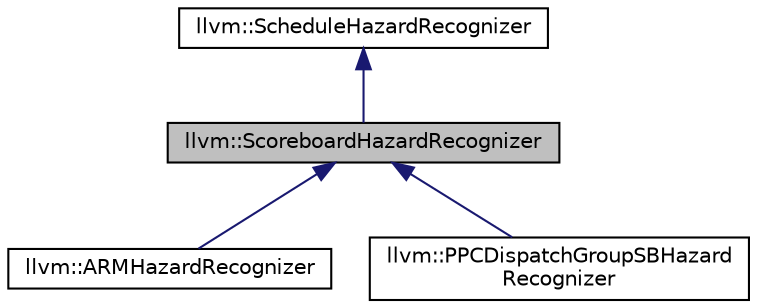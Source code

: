 digraph "llvm::ScoreboardHazardRecognizer"
{
 // LATEX_PDF_SIZE
  bgcolor="transparent";
  edge [fontname="Helvetica",fontsize="10",labelfontname="Helvetica",labelfontsize="10"];
  node [fontname="Helvetica",fontsize="10",shape="box"];
  Node1 [label="llvm::ScoreboardHazardRecognizer",height=0.2,width=0.4,color="black", fillcolor="grey75", style="filled", fontcolor="black",tooltip=" "];
  Node2 -> Node1 [dir="back",color="midnightblue",fontsize="10",style="solid",fontname="Helvetica"];
  Node2 [label="llvm::ScheduleHazardRecognizer",height=0.2,width=0.4,color="black",URL="$classllvm_1_1ScheduleHazardRecognizer.html",tooltip="HazardRecognizer - This determines whether or not an instruction can be issued this cycle,..."];
  Node1 -> Node3 [dir="back",color="midnightblue",fontsize="10",style="solid",fontname="Helvetica"];
  Node3 [label="llvm::ARMHazardRecognizer",height=0.2,width=0.4,color="black",URL="$classllvm_1_1ARMHazardRecognizer.html",tooltip="ARMHazardRecognizer handles special constraints that are not expressed in the scheduling itinerary."];
  Node1 -> Node4 [dir="back",color="midnightblue",fontsize="10",style="solid",fontname="Helvetica"];
  Node4 [label="llvm::PPCDispatchGroupSBHazard\lRecognizer",height=0.2,width=0.4,color="black",URL="$classllvm_1_1PPCDispatchGroupSBHazardRecognizer.html",tooltip="PPCDispatchGroupSBHazardRecognizer - This class implements a scoreboard-based hazard recognizer for P..."];
}

